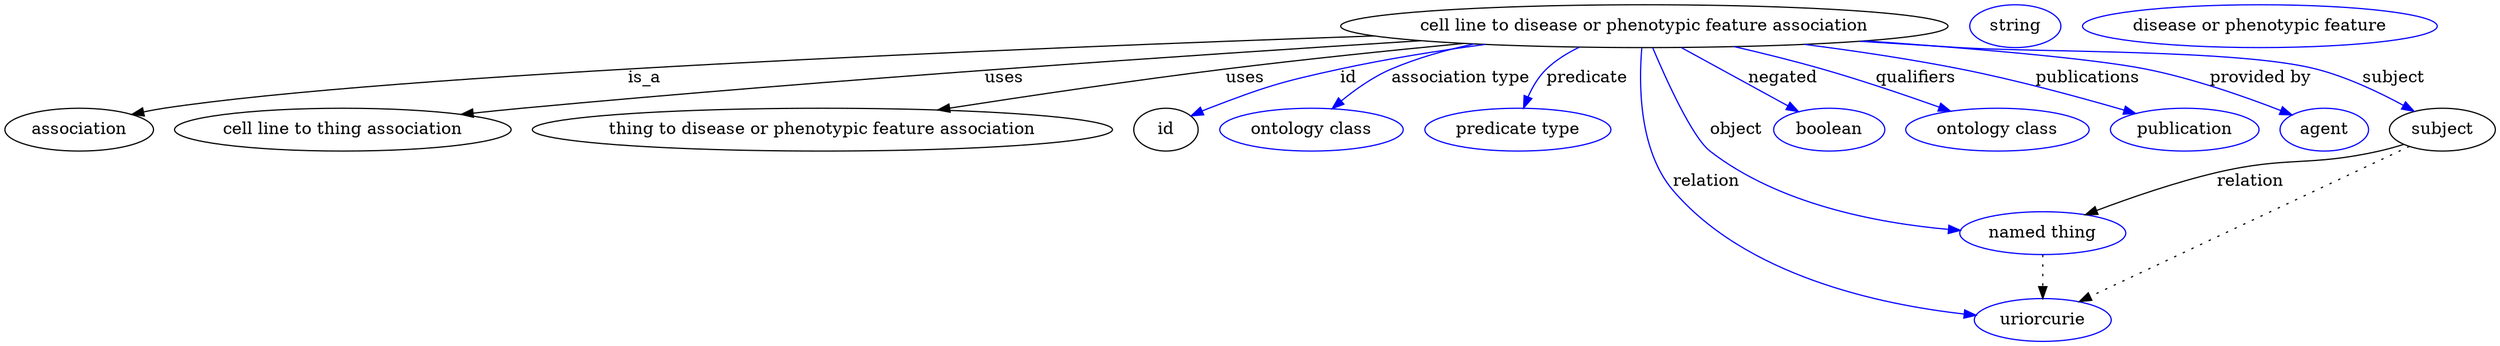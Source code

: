 digraph {
	graph [bb="0,0,1709.8,283"];
	node [label="\N"];
	"cell line to disease or phenotypic feature association"	 [height=0.5,
		label="cell line to disease or phenotypic feature association",
		pos="1108,265",
		width=5.4342];
	association	 [height=0.5,
		pos="50.046,178",
		width=1.3902];
	"cell line to disease or phenotypic feature association" -> association	 [label=is_a,
		lp="407.05,221.5",
		pos="e,86.879,190.34 928.58,257.77 684.75,247.05 261.81,225.05 110.05,196 105.66,195.16 101.14,194.13 96.639,192.98"];
	"cell line to thing association"	 [height=0.5,
		pos="229.05,178",
		width=3.0692];
	"cell line to disease or phenotypic feature association" -> "cell line to thing association"	 [label=uses,
		lp="674.05,221.5",
		pos="e,308.35,190.56 955.12,253.73 801.65,241.8 558.57,221.22 349.05,196 339.06,194.8 328.63,193.42 318.26,191.97"];
	"thing to disease or phenotypic feature association"	 [height=0.5,
		pos="543.05,178",
		width=5.1454];
	"cell line to disease or phenotypic feature association" -> "thing to disease or phenotypic feature association"	 [label=uses,
		lp="840.05,221.5",
		pos="e,626.73,194.09 987.27,250.79 937.84,244.63 880.12,237 828.05,229 764.09,219.17 692.38,206.33 636.9,195.99"];
	id	 [height=0.5,
		pos="773.05,178",
		width=0.75];
	"cell line to disease or phenotypic feature association" -> id	 [color=blue,
		label=id,
		lp="911.55,221.5",
		pos="e,794.53,189.33 1004.6,249.67 972.8,244.13 937.78,237.18 906.05,229 861.95,217.64 851.06,213.56 809.05,196 807.26,195.25 805.43,\
194.46 803.6,193.63",
		style=solid];
	"association type"	 [color=blue,
		height=0.5,
		label="ontology class",
		pos="880.05,178",
		width=1.7151];
	"cell line to disease or phenotypic feature association" -> "association type"	 [color=blue,
		label="association type",
		lp="987.05,221.5",
		pos="e,896.96,195.41 1003,249.78 982.56,244.7 961.68,237.95 943.05,229 929.06,222.28 915.44,211.9 904.46,202.24",
		style=solid];
	predicate	 [color=blue,
		height=0.5,
		label="predicate type",
		pos="1020,178",
		width=1.679];
	"cell line to disease or phenotypic feature association" -> predicate	 [color=blue,
		label=predicate,
		lp="1069,221.5",
		pos="e,1025.5,196.13 1067.7,247.35 1059.2,242.31 1050.7,236.19 1044,229 1037.8,222.3 1032.9,213.7 1029.3,205.48",
		style=solid];
	object	 [color=blue,
		height=0.5,
		label="named thing",
		pos="1391,91",
		width=1.5346];
	"cell line to disease or phenotypic feature association" -> object	 [color=blue,
		label=object,
		lp="1180,178",
		pos="e,1337.1,95.473 1115.6,246.74 1126.9,219.97 1148.6,171.94 1163,160 1209.7,121.41 1277.6,104.39 1327.1,96.891",
		style=solid];
	relation	 [color=blue,
		height=0.5,
		label=uriorcurie,
		pos="1391,18",
		width=1.2638];
	"cell line to disease or phenotypic feature association" -> relation	 [color=blue,
		label=relation,
		lp="1165,134.5",
		pos="e,1349,24.974 1108,246.62 1108.8,217.81 1114.5,161.69 1144,127 1194.2,68.03 1282.5,39.776 1338.8,27.153",
		style=solid];
	negated	 [color=blue,
		height=0.5,
		label=boolean,
		pos="1244,178",
		width=1.0652];
	"cell line to disease or phenotypic feature association" -> negated	 [color=blue,
		label=negated,
		lp="1211.5,221.5",
		pos="e,1222.3,193.03 1138.4,247.17 1148,241.46 1158.5,235.06 1168,229 1183.2,219.36 1199.8,208.27 1213.7,198.9",
		style=solid];
	qualifiers	 [color=blue,
		height=0.5,
		label="ontology class",
		pos="1362,178",
		width=1.7151];
	"cell line to disease or phenotypic feature association" -> qualifiers	 [color=blue,
		label=qualifiers,
		lp="1302,221.5",
		pos="e,1328,193.15 1174.5,248.04 1194.7,242.45 1216.9,235.89 1237,229 1264.5,219.59 1294.7,207.34 1318.5,197.21",
		style=solid];
	publications	 [color=blue,
		height=0.5,
		label=publication,
		pos="1492,178",
		width=1.3902];
	"cell line to disease or phenotypic feature association" -> publications	 [color=blue,
		label=publications,
		lp="1419.5,221.5",
		pos="e,1456.9,190.88 1220.6,250.26 1256.5,244.68 1296.1,237.56 1332,229 1371.6,219.57 1415.6,205.26 1447.4,194.2",
		style=solid];
	"provided by"	 [color=blue,
		height=0.5,
		label=agent,
		pos="1590,178",
		width=0.83048];
	"cell line to disease or phenotypic feature association" -> "provided by"	 [color=blue,
		label="provided by",
		lp="1538,221.5",
		pos="e,1566.7,189.37 1246.7,252.26 1334.9,243.88 1436.4,233.63 1457,229 1492.5,221.06 1531.1,205.43 1557.5,193.56",
		style=solid];
	subject	 [height=0.5,
		pos="1674,178",
		width=0.99297];
	"cell line to disease or phenotypic feature association" -> subject	 [color=blue,
		label=subject,
		lp="1630.5,221.5",
		pos="e,1652.3,192.5 1247.4,252.34 1269,250.48 1291.1,248.64 1312,247 1428.9,237.85 1462.2,260.48 1575,229 1599.4,222.21 1624.6,209.08 \
1643.6,197.83",
		style=solid];
	association_id	 [color=blue,
		height=0.5,
		label=string,
		pos="1352,265",
		width=0.84854];
	object -> relation	 [pos="e,1391,36.09 1391,72.955 1391,64.883 1391,55.176 1391,46.182",
		style=dotted];
	subject -> object	 [label=relation,
		lp="1539,134.5",
		pos="e,1422.5,105.89 1646.8,165.98 1641,163.75 1634.9,161.62 1629,160 1580.9,146.64 1566.2,155.39 1518,142 1488.4,133.76 1456.3,120.83 \
1431.8,110.05"];
	subject -> relation	 [pos="e,1417.2,32.759 1649.9,164.36 1599.8,136.02 1484.3,70.7 1426,37.757",
		style=dotted];
	"cell line to disease or phenotypic feature association_subject"	 [color=blue,
		height=0.5,
		label="disease or phenotypic feature",
		pos="1515,265",
		width=3.1775];
}
